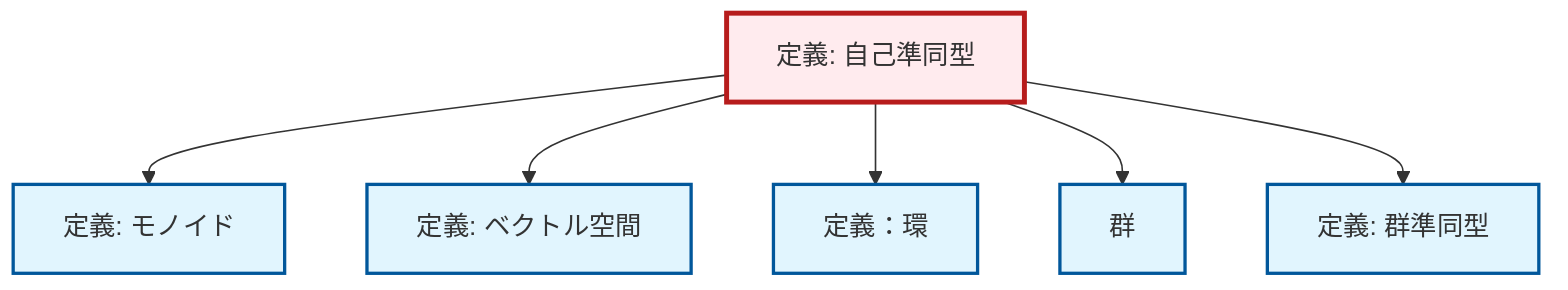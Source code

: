 graph TD
    classDef definition fill:#e1f5fe,stroke:#01579b,stroke-width:2px
    classDef theorem fill:#f3e5f5,stroke:#4a148c,stroke-width:2px
    classDef axiom fill:#fff3e0,stroke:#e65100,stroke-width:2px
    classDef example fill:#e8f5e9,stroke:#1b5e20,stroke-width:2px
    classDef current fill:#ffebee,stroke:#b71c1c,stroke-width:3px
    def-group["群"]:::definition
    def-vector-space["定義: ベクトル空間"]:::definition
    def-monoid["定義: モノイド"]:::definition
    def-homomorphism["定義: 群準同型"]:::definition
    def-endomorphism["定義: 自己準同型"]:::definition
    def-ring["定義：環"]:::definition
    def-endomorphism --> def-monoid
    def-endomorphism --> def-vector-space
    def-endomorphism --> def-ring
    def-endomorphism --> def-group
    def-endomorphism --> def-homomorphism
    class def-endomorphism current